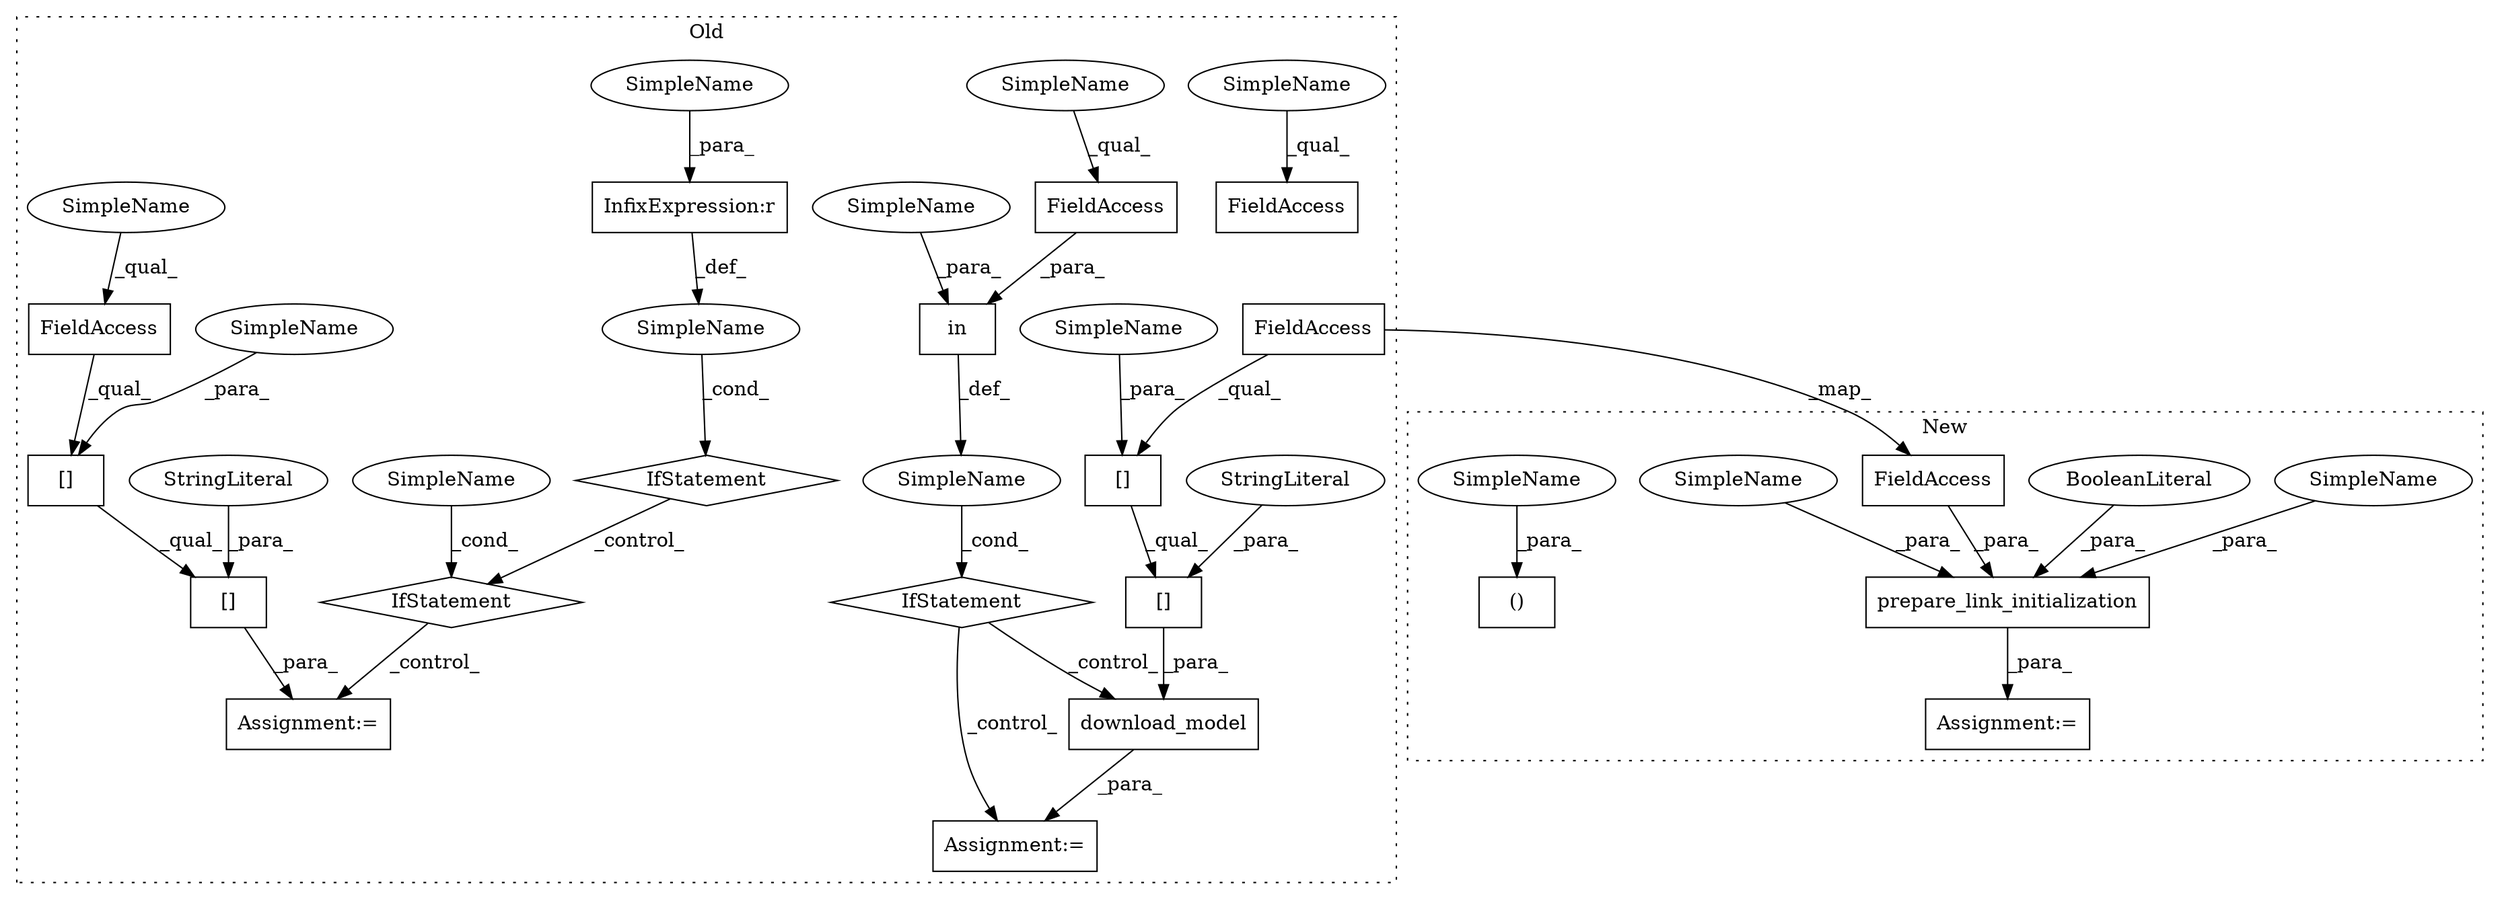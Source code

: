 digraph G {
subgraph cluster0 {
1 [label="download_model" a="32" s="2287,2339" l="15,1" shape="box"];
3 [label="[]" a="2" s="2302,2338" l="31,1" shape="box"];
4 [label="in" a="105" s="2240" l="32" shape="box"];
6 [label="IfStatement" a="25" s="2232,2272" l="8,2" shape="diamond"];
7 [label="[]" a="2" s="2302,2331" l="13,1" shape="box"];
8 [label="SimpleName" a="42" s="" l="" shape="ellipse"];
9 [label="StringLiteral" a="45" s="2333" l="5" shape="ellipse"];
10 [label="Assignment:=" a="7" s="2286" l="1" shape="box"];
12 [label="[]" a="2" s="1429,1458" l="13,1" shape="box"];
13 [label="FieldAccess" a="22" s="1429" l="12" shape="box"];
14 [label="[]" a="2" s="1429,1472" l="31,1" shape="box"];
15 [label="StringLiteral" a="45" s="1460" l="12" shape="ellipse"];
16 [label="FieldAccess" a="22" s="1308" l="12" shape="box"];
17 [label="FieldAccess" a="22" s="2260" l="12" shape="box"];
18 [label="Assignment:=" a="7" s="1428" l="1" shape="box"];
19 [label="InfixExpression:r" a="27" s="1256" l="4" shape="box"];
20 [label="SimpleName" a="42" s="" l="" shape="ellipse"];
21 [label="IfStatement" a="25" s="1274,1320" l="10,2" shape="diamond"];
22 [label="SimpleName" a="42" s="" l="" shape="ellipse"];
23 [label="IfStatement" a="25" s="1242,1264" l="4,2" shape="diamond"];
26 [label="FieldAccess" a="22" s="2302" l="12" shape="box"];
27 [label="SimpleName" a="42" s="1308" l="4" shape="ellipse"];
28 [label="SimpleName" a="42" s="1429" l="4" shape="ellipse"];
29 [label="SimpleName" a="42" s="2260" l="4" shape="ellipse"];
30 [label="SimpleName" a="42" s="1246" l="10" shape="ellipse"];
33 [label="SimpleName" a="42" s="1442" l="16" shape="ellipse"];
34 [label="SimpleName" a="42" s="2315" l="16" shape="ellipse"];
35 [label="SimpleName" a="42" s="2240" l="16" shape="ellipse"];
label = "Old";
style="dotted";
}
subgraph cluster1 {
2 [label="prepare_link_initialization" a="32" s="1305,1378" l="28,1" shape="box"];
5 [label="BooleanLiteral" a="9" s="1374" l="4" shape="ellipse"];
11 [label="Assignment:=" a="7" s="1303" l="2" shape="box"];
24 [label="()" a="106" s="1276" l="27" shape="box"];
25 [label="FieldAccess" a="22" s="1361" l="12" shape="box"];
31 [label="SimpleName" a="42" s="1333" l="10" shape="ellipse"];
32 [label="SimpleName" a="42" s="1276" l="10" shape="ellipse"];
36 [label="SimpleName" a="42" s="1344" l="16" shape="ellipse"];
label = "New";
style="dotted";
}
1 -> 10 [label="_para_"];
2 -> 11 [label="_para_"];
3 -> 1 [label="_para_"];
4 -> 8 [label="_def_"];
5 -> 2 [label="_para_"];
6 -> 10 [label="_control_"];
6 -> 1 [label="_control_"];
7 -> 3 [label="_qual_"];
8 -> 6 [label="_cond_"];
9 -> 3 [label="_para_"];
12 -> 14 [label="_qual_"];
13 -> 12 [label="_qual_"];
14 -> 18 [label="_para_"];
15 -> 14 [label="_para_"];
17 -> 4 [label="_para_"];
19 -> 20 [label="_def_"];
20 -> 23 [label="_cond_"];
21 -> 18 [label="_control_"];
22 -> 21 [label="_cond_"];
23 -> 21 [label="_control_"];
25 -> 2 [label="_para_"];
26 -> 25 [label="_map_"];
26 -> 7 [label="_qual_"];
27 -> 16 [label="_qual_"];
28 -> 13 [label="_qual_"];
29 -> 17 [label="_qual_"];
30 -> 19 [label="_para_"];
31 -> 2 [label="_para_"];
32 -> 24 [label="_para_"];
33 -> 12 [label="_para_"];
34 -> 7 [label="_para_"];
35 -> 4 [label="_para_"];
36 -> 2 [label="_para_"];
}